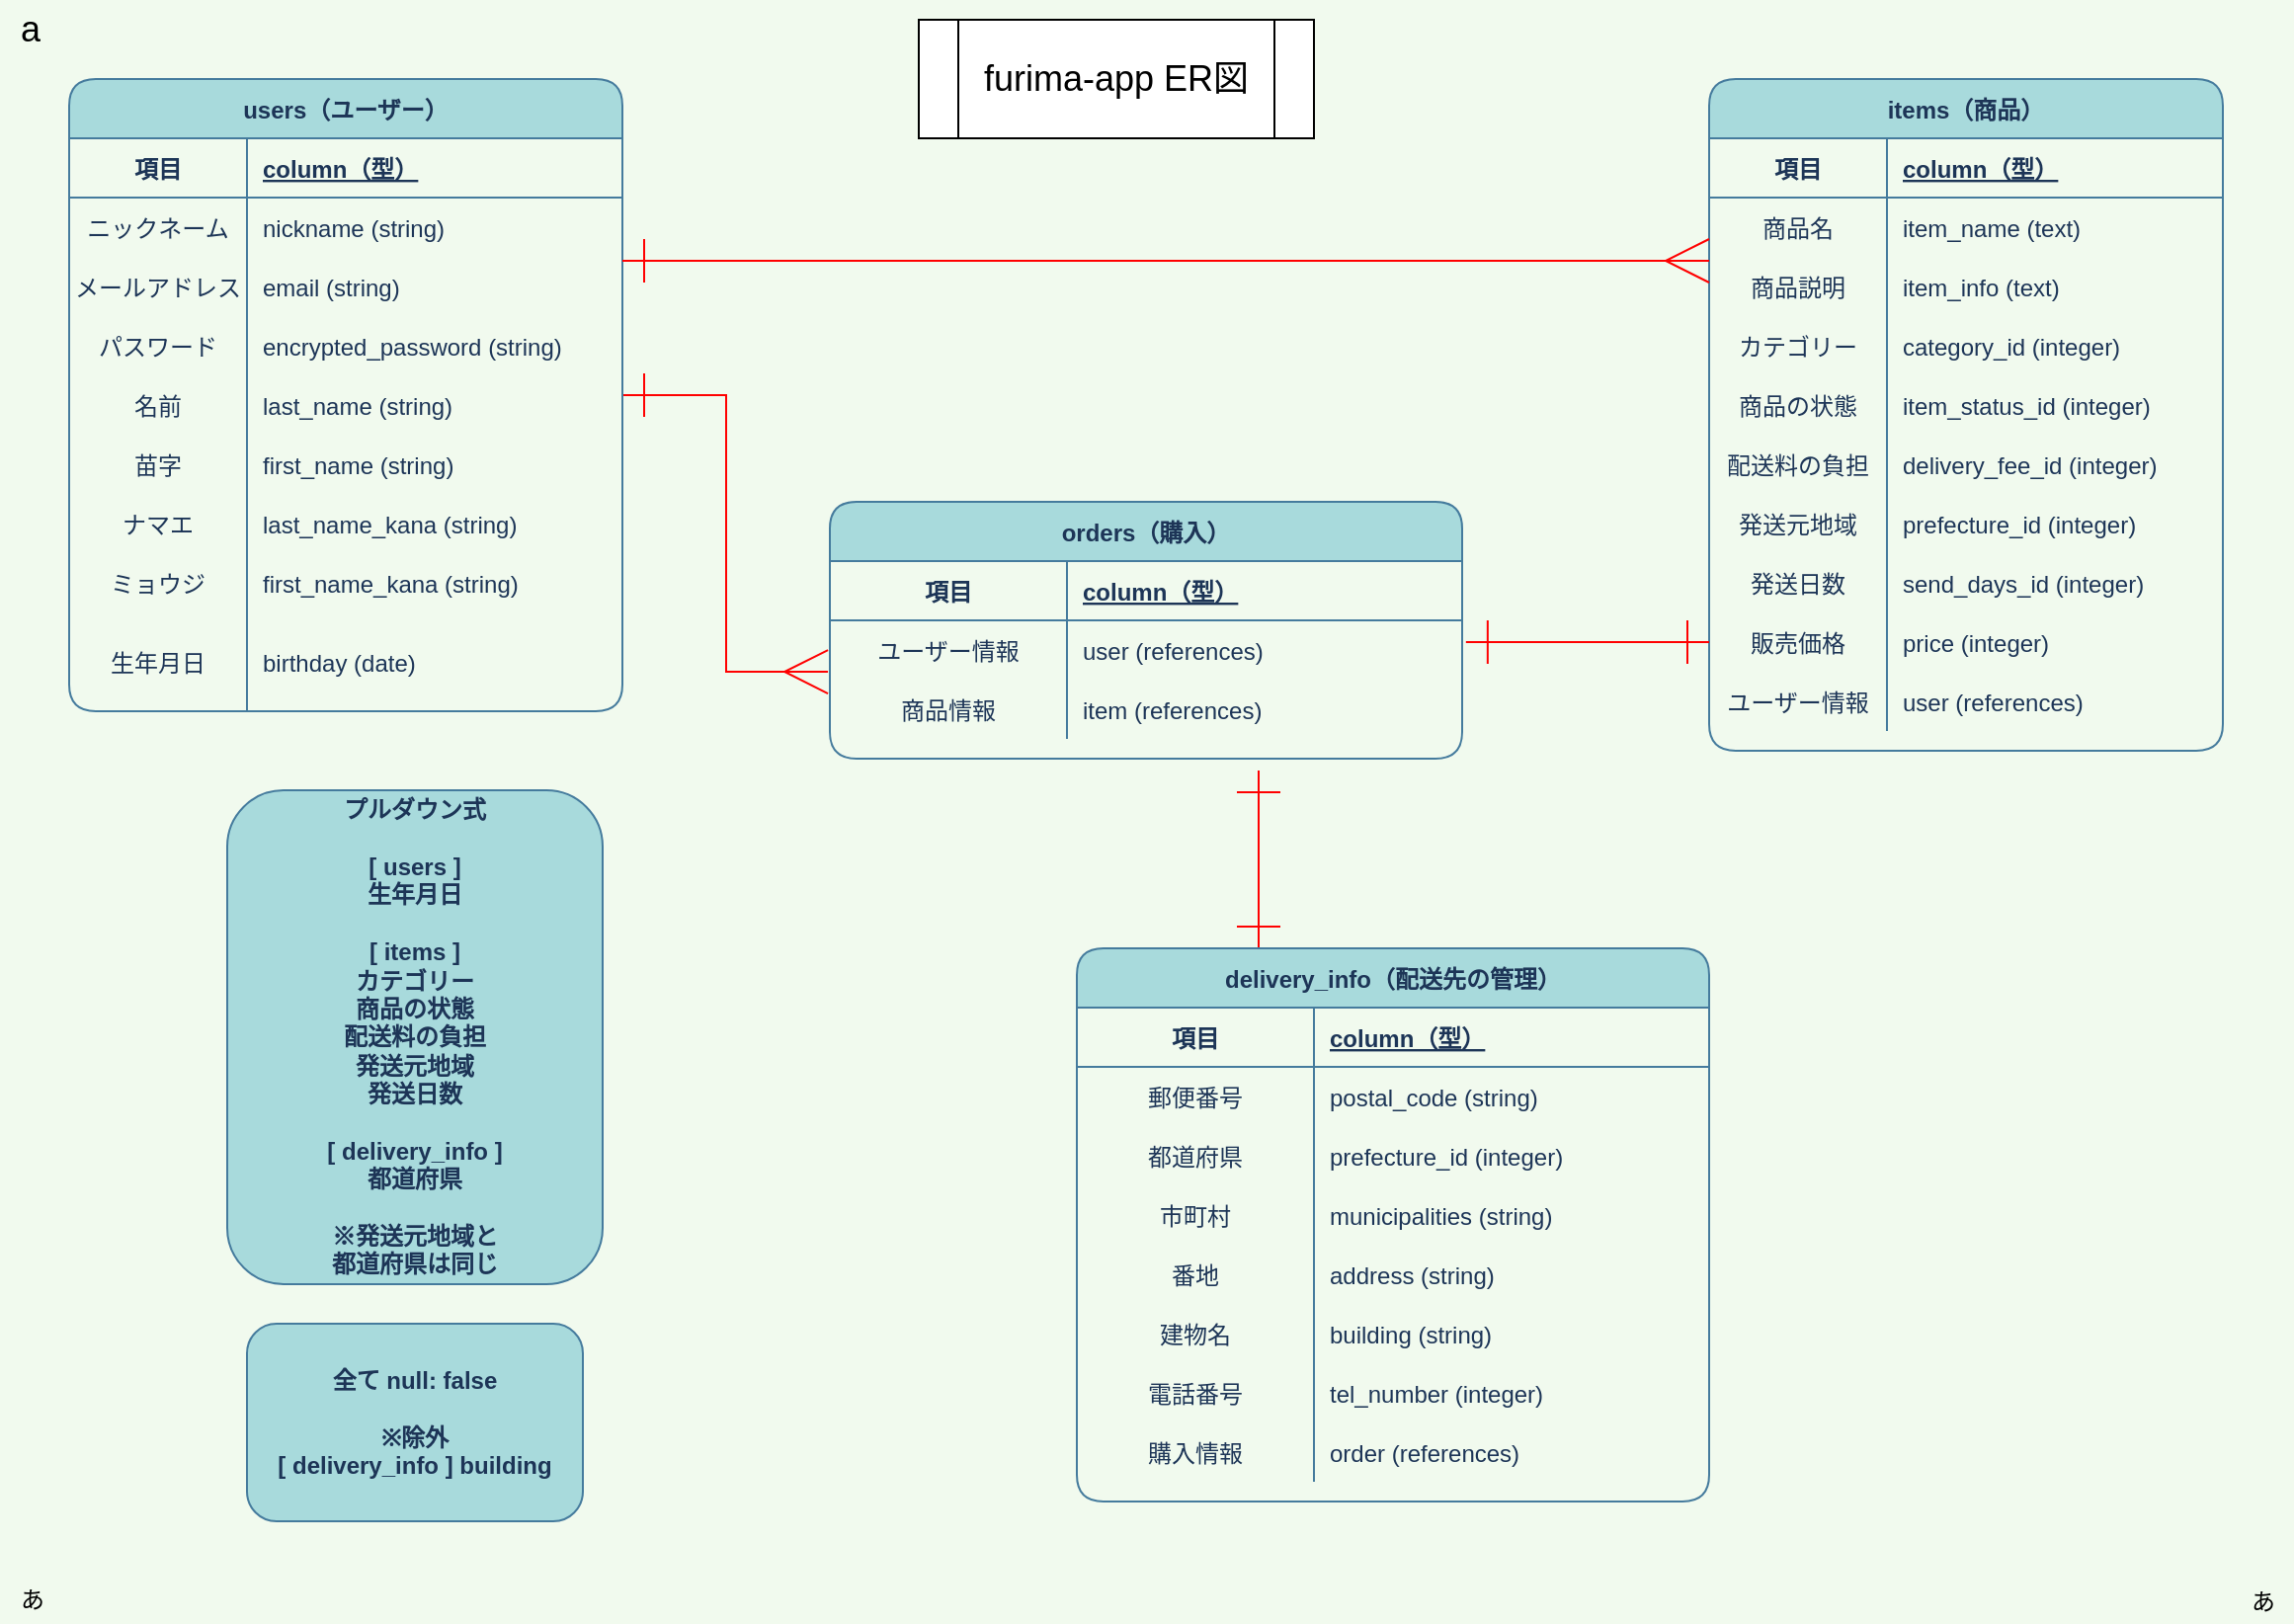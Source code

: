 <mxfile>
    <diagram id="C4v25ieuGw32PmISsYwk" name="ページ1">
        <mxGraphModel dx="1180" dy="552" grid="1" gridSize="10" guides="1" tooltips="1" connect="0" arrows="1" fold="1" page="1" pageScale="1" pageWidth="1169" pageHeight="827" background="#F1FAEE" math="0" shadow="0">
            <root>
                <mxCell id="0"/>
                <mxCell id="1" parent="0"/>
                <mxCell id="172" style="edgeStyle=orthogonalEdgeStyle;rounded=0;jumpSize=30;orthogonalLoop=1;jettySize=auto;html=1;entryX=-0.003;entryY=-0.133;entryDx=0;entryDy=0;entryPerimeter=0;startArrow=ERone;startFill=0;endArrow=ERmany;endFill=0;startSize=20;endSize=20;sourcePerimeterSpacing=0;targetPerimeterSpacing=0;strokeColor=#FF0000;" edge="1" parent="1" source="12" target="97">
                    <mxGeometry relative="1" as="geometry"/>
                </mxCell>
                <mxCell id="12" value="users（ユーザー）" style="shape=table;startSize=30;container=1;collapsible=1;childLayout=tableLayout;fixedRows=1;rowLines=0;fontStyle=1;align=center;resizeLast=1;labelBackgroundColor=none;labelBorderColor=none;rounded=1;fillColor=#A8DADC;strokeColor=#457B9D;fontColor=#1D3557;" parent="1" vertex="1">
                    <mxGeometry x="40" y="40" width="280" height="320" as="geometry"/>
                </mxCell>
                <mxCell id="13" value="" style="shape=partialRectangle;collapsible=0;dropTarget=0;pointerEvents=0;top=0;left=0;bottom=1;right=0;points=[[0,0.5],[1,0.5]];portConstraint=eastwest;perimeterSpacing=2;strokeColor=#457B9D;fillColor=none;fontColor=#1D3557;" parent="12" vertex="1">
                    <mxGeometry y="30" width="280" height="30" as="geometry"/>
                </mxCell>
                <mxCell id="14" value="項目" style="shape=partialRectangle;connectable=0;top=0;left=0;bottom=0;right=0;fontStyle=1;overflow=hidden;fillColor=none;fontColor=#1D3557;strokeColor=#457B9D;" parent="13" vertex="1">
                    <mxGeometry width="90" height="30" as="geometry"/>
                </mxCell>
                <mxCell id="15" value="column（型）" style="shape=partialRectangle;connectable=0;top=0;left=0;bottom=0;right=0;align=left;spacingLeft=6;fontStyle=5;overflow=hidden;fillColor=none;fontColor=#1D3557;strokeColor=#457B9D;" parent="13" vertex="1">
                    <mxGeometry x="90" width="190" height="30" as="geometry"/>
                </mxCell>
                <mxCell id="16" value="" style="shape=partialRectangle;collapsible=0;dropTarget=0;pointerEvents=0;top=0;left=0;bottom=0;right=0;points=[[0,0.5],[1,0.5]];portConstraint=eastwest;strokeColor=none;fillColor=none;fontColor=#1D3557;" parent="12" vertex="1">
                    <mxGeometry y="60" width="280" height="30" as="geometry"/>
                </mxCell>
                <mxCell id="17" value="ニックネーム" style="shape=partialRectangle;connectable=0;fillColor=none;top=0;left=0;bottom=0;right=0;editable=1;overflow=hidden;strokeColor=#457B9D;fontColor=#1D3557;" parent="16" vertex="1">
                    <mxGeometry width="90" height="30" as="geometry"/>
                </mxCell>
                <mxCell id="18" value="nickname (string)" style="shape=partialRectangle;connectable=0;fillColor=none;top=0;left=0;bottom=0;right=0;align=left;spacingLeft=6;overflow=hidden;strokeColor=#457B9D;fontColor=#1D3557;" parent="16" vertex="1">
                    <mxGeometry x="90" width="190" height="30" as="geometry"/>
                </mxCell>
                <mxCell id="19" value="" style="shape=partialRectangle;collapsible=0;dropTarget=0;pointerEvents=0;top=0;left=0;bottom=0;right=0;points=[[0,0.5],[1,0.5]];portConstraint=eastwest;fillColor=none;fontColor=#1D3557;strokeColor=#457B9D;" parent="12" vertex="1">
                    <mxGeometry y="90" width="280" height="30" as="geometry"/>
                </mxCell>
                <mxCell id="20" value="メールアドレス" style="shape=partialRectangle;connectable=0;fillColor=none;top=0;left=0;bottom=0;right=0;editable=1;overflow=hidden;strokeColor=#457B9D;fontColor=#1D3557;" parent="19" vertex="1">
                    <mxGeometry width="90" height="30" as="geometry"/>
                </mxCell>
                <mxCell id="21" value="email (string)" style="shape=partialRectangle;connectable=0;fillColor=none;top=0;left=0;bottom=0;right=0;align=left;spacingLeft=6;overflow=hidden;strokeColor=#457B9D;fontColor=#1D3557;" parent="19" vertex="1">
                    <mxGeometry x="90" width="190" height="30" as="geometry"/>
                </mxCell>
                <mxCell id="22" value="" style="shape=partialRectangle;collapsible=0;dropTarget=0;pointerEvents=0;top=0;left=0;bottom=0;right=0;points=[[0,0.5],[1,0.5]];portConstraint=eastwest;fillColor=none;fontColor=#1D3557;strokeColor=#457B9D;" parent="12" vertex="1">
                    <mxGeometry y="120" width="280" height="30" as="geometry"/>
                </mxCell>
                <mxCell id="23" value="パスワード" style="shape=partialRectangle;connectable=0;top=0;left=0;bottom=0;right=0;editable=1;overflow=hidden;fillColor=none;strokeColor=#457B9D;fontColor=#1D3557;" parent="22" vertex="1">
                    <mxGeometry width="90" height="30" as="geometry"/>
                </mxCell>
                <mxCell id="24" value="encrypted_password (string)    " style="shape=partialRectangle;connectable=0;top=0;left=0;bottom=0;right=0;align=left;spacingLeft=6;overflow=hidden;fillColor=none;strokeColor=#457B9D;fontColor=#1D3557;" parent="22" vertex="1">
                    <mxGeometry x="90" width="190" height="30" as="geometry"/>
                </mxCell>
                <mxCell id="25" value="" style="shape=partialRectangle;collapsible=0;dropTarget=0;pointerEvents=0;top=0;left=0;bottom=0;right=0;points=[[0,0.5],[1,0.5]];portConstraint=eastwest;fillColor=none;fontColor=#1D3557;strokeColor=#457B9D;" parent="12" vertex="1">
                    <mxGeometry y="150" width="280" height="30" as="geometry"/>
                </mxCell>
                <mxCell id="26" value="名前" style="shape=partialRectangle;connectable=0;fillColor=none;top=0;left=0;bottom=0;right=0;editable=1;overflow=hidden;strokeColor=#457B9D;fontColor=#1D3557;" parent="25" vertex="1">
                    <mxGeometry width="90" height="30" as="geometry"/>
                </mxCell>
                <mxCell id="27" value="last_name (string)" style="shape=partialRectangle;connectable=0;fillColor=none;top=0;left=0;bottom=0;right=0;align=left;spacingLeft=6;overflow=hidden;strokeColor=#457B9D;fontColor=#1D3557;" parent="25" vertex="1">
                    <mxGeometry x="90" width="190" height="30" as="geometry"/>
                </mxCell>
                <mxCell id="28" value="" style="shape=partialRectangle;collapsible=0;dropTarget=0;pointerEvents=0;top=0;left=0;bottom=0;right=0;points=[[0,0.5],[1,0.5]];portConstraint=eastwest;fillColor=none;fontColor=#1D3557;strokeColor=#457B9D;" parent="12" vertex="1">
                    <mxGeometry y="180" width="280" height="30" as="geometry"/>
                </mxCell>
                <mxCell id="29" value="苗字" style="shape=partialRectangle;connectable=0;fillColor=none;top=0;left=0;bottom=0;right=0;editable=1;overflow=hidden;strokeColor=#457B9D;fontColor=#1D3557;" parent="28" vertex="1">
                    <mxGeometry width="90" height="30" as="geometry"/>
                </mxCell>
                <mxCell id="30" value="first_name (string)" style="shape=partialRectangle;connectable=0;fillColor=none;top=0;left=0;bottom=0;right=0;align=left;spacingLeft=6;overflow=hidden;strokeColor=#457B9D;fontColor=#1D3557;" parent="28" vertex="1">
                    <mxGeometry x="90" width="190" height="30" as="geometry"/>
                </mxCell>
                <mxCell id="31" value="" style="shape=partialRectangle;collapsible=0;dropTarget=0;pointerEvents=0;top=0;left=0;bottom=0;right=0;points=[[0,0.5],[1,0.5]];portConstraint=eastwest;fillColor=none;fontColor=#1D3557;strokeColor=#457B9D;" parent="12" vertex="1">
                    <mxGeometry y="210" width="280" height="30" as="geometry"/>
                </mxCell>
                <mxCell id="32" value="ナマエ" style="shape=partialRectangle;connectable=0;fillColor=none;top=0;left=0;bottom=0;right=0;editable=1;overflow=hidden;strokeColor=#457B9D;fontColor=#1D3557;" parent="31" vertex="1">
                    <mxGeometry width="90" height="30" as="geometry"/>
                </mxCell>
                <mxCell id="33" value="last_name_kana (string)" style="shape=partialRectangle;connectable=0;fillColor=none;top=0;left=0;bottom=0;right=0;align=left;spacingLeft=6;overflow=hidden;strokeColor=#457B9D;fontColor=#1D3557;" parent="31" vertex="1">
                    <mxGeometry x="90" width="190" height="30" as="geometry"/>
                </mxCell>
                <mxCell id="34" value="" style="shape=partialRectangle;collapsible=0;dropTarget=0;pointerEvents=0;fillColor=none;top=0;left=0;bottom=0;right=0;points=[[0,0.5],[1,0.5]];portConstraint=eastwest;fontColor=#1D3557;strokeColor=#457B9D;" parent="12" vertex="1">
                    <mxGeometry y="240" width="280" height="30" as="geometry"/>
                </mxCell>
                <mxCell id="35" value="ミョウジ" style="shape=partialRectangle;connectable=0;top=0;left=0;bottom=0;right=0;editable=1;overflow=hidden;fillColor=none;strokeColor=#457B9D;fontColor=#1D3557;" parent="34" vertex="1">
                    <mxGeometry width="90" height="30" as="geometry"/>
                </mxCell>
                <mxCell id="36" value="first_name_kana (string)" style="shape=partialRectangle;connectable=0;top=0;left=0;bottom=0;right=0;align=left;spacingLeft=6;overflow=hidden;fillColor=none;strokeColor=#457B9D;fontColor=#1D3557;" parent="34" vertex="1">
                    <mxGeometry x="90" width="190" height="30" as="geometry"/>
                </mxCell>
                <mxCell id="37" value="" style="shape=partialRectangle;collapsible=0;dropTarget=0;pointerEvents=0;fillColor=none;top=0;left=0;bottom=0;right=0;points=[[0,0.5],[1,0.5]];portConstraint=eastwest;fontColor=#1D3557;strokeColor=#457B9D;" parent="12" vertex="1">
                    <mxGeometry y="270" width="280" height="50" as="geometry"/>
                </mxCell>
                <mxCell id="38" value="生年月日" style="shape=partialRectangle;connectable=0;top=0;left=0;bottom=0;right=0;editable=1;overflow=hidden;fillColor=none;strokeColor=#457B9D;fontColor=#1D3557;" parent="37" vertex="1">
                    <mxGeometry width="90" height="50" as="geometry"/>
                </mxCell>
                <mxCell id="39" value="birthday (date)" style="shape=partialRectangle;connectable=0;top=0;left=0;bottom=0;right=0;align=left;spacingLeft=6;overflow=hidden;fillColor=none;strokeColor=#457B9D;fontColor=#1D3557;" parent="37" vertex="1">
                    <mxGeometry x="90" width="190" height="50" as="geometry"/>
                </mxCell>
                <mxCell id="44" value="items（商品）" style="shape=table;startSize=30;container=1;collapsible=1;childLayout=tableLayout;fixedRows=1;rowLines=0;fontStyle=1;align=center;resizeLast=1;labelBackgroundColor=none;labelBorderColor=none;rounded=1;fillColor=#A8DADC;strokeColor=#457B9D;fontColor=#1D3557;" parent="1" vertex="1">
                    <mxGeometry x="870" y="40" width="260" height="340" as="geometry"/>
                </mxCell>
                <mxCell id="45" value="" style="shape=partialRectangle;collapsible=0;dropTarget=0;pointerEvents=0;fillColor=none;top=0;left=0;bottom=1;right=0;points=[[0,0.5],[1,0.5]];portConstraint=eastwest;strokeColor=#457B9D;fontColor=#1D3557;" parent="44" vertex="1">
                    <mxGeometry y="30" width="260" height="30" as="geometry"/>
                </mxCell>
                <mxCell id="46" value="項目" style="shape=partialRectangle;connectable=0;fillColor=none;top=0;left=0;bottom=0;right=0;fontStyle=1;overflow=hidden;fontColor=#1D3557;strokeColor=#457B9D;" parent="45" vertex="1">
                    <mxGeometry width="90" height="30" as="geometry"/>
                </mxCell>
                <mxCell id="47" value="column（型）" style="shape=partialRectangle;connectable=0;fillColor=none;top=0;left=0;bottom=0;right=0;align=left;spacingLeft=6;fontStyle=5;overflow=hidden;strokeColor=#457B9D;fontColor=#1D3557;" parent="45" vertex="1">
                    <mxGeometry x="90" width="170" height="30" as="geometry"/>
                </mxCell>
                <mxCell id="48" value="" style="shape=partialRectangle;collapsible=0;dropTarget=0;pointerEvents=0;fillColor=none;top=0;left=0;bottom=0;right=0;points=[[0,0.5],[1,0.5]];portConstraint=eastwest;strokeColor=#457B9D;fontColor=#1D3557;" parent="44" vertex="1">
                    <mxGeometry y="60" width="260" height="30" as="geometry"/>
                </mxCell>
                <mxCell id="49" value="商品名" style="shape=partialRectangle;connectable=0;fillColor=none;top=0;left=0;bottom=0;right=0;editable=1;overflow=hidden;strokeColor=#457B9D;fontColor=#1D3557;" parent="48" vertex="1">
                    <mxGeometry width="90" height="30" as="geometry"/>
                </mxCell>
                <mxCell id="50" value="item_name (text)" style="shape=partialRectangle;connectable=0;fillColor=none;top=0;left=0;bottom=0;right=0;align=left;spacingLeft=6;overflow=hidden;strokeColor=#457B9D;fontColor=#1D3557;" parent="48" vertex="1">
                    <mxGeometry x="90" width="170" height="30" as="geometry"/>
                </mxCell>
                <mxCell id="51" value="" style="shape=partialRectangle;collapsible=0;dropTarget=0;pointerEvents=0;fillColor=none;top=0;left=0;bottom=0;right=0;points=[[0,0.5],[1,0.5]];portConstraint=eastwest;strokeColor=#457B9D;fontColor=#1D3557;" parent="44" vertex="1">
                    <mxGeometry y="90" width="260" height="30" as="geometry"/>
                </mxCell>
                <mxCell id="52" value="商品説明" style="shape=partialRectangle;connectable=0;fillColor=none;top=0;left=0;bottom=0;right=0;editable=1;overflow=hidden;strokeColor=#457B9D;fontColor=#1D3557;" parent="51" vertex="1">
                    <mxGeometry width="90" height="30" as="geometry"/>
                </mxCell>
                <mxCell id="53" value="item_info (text)" style="shape=partialRectangle;connectable=0;fillColor=none;top=0;left=0;bottom=0;right=0;align=left;spacingLeft=6;overflow=hidden;strokeColor=#457B9D;fontColor=#1D3557;" parent="51" vertex="1">
                    <mxGeometry x="90" width="170" height="30" as="geometry"/>
                </mxCell>
                <mxCell id="54" value="" style="shape=partialRectangle;collapsible=0;dropTarget=0;pointerEvents=0;fillColor=none;top=0;left=0;bottom=0;right=0;points=[[0,0.5],[1,0.5]];portConstraint=eastwest;strokeColor=#457B9D;fontColor=#1D3557;" parent="44" vertex="1">
                    <mxGeometry y="120" width="260" height="30" as="geometry"/>
                </mxCell>
                <mxCell id="55" value="カテゴリー" style="shape=partialRectangle;connectable=0;fillColor=none;top=0;left=0;bottom=0;right=0;editable=1;overflow=hidden;strokeColor=#457B9D;fontColor=#1D3557;" parent="54" vertex="1">
                    <mxGeometry width="90" height="30" as="geometry"/>
                </mxCell>
                <mxCell id="56" value="category_id (integer)" style="shape=partialRectangle;connectable=0;fillColor=none;top=0;left=0;bottom=0;right=0;align=left;spacingLeft=6;overflow=hidden;strokeColor=#457B9D;fontColor=#1D3557;" parent="54" vertex="1">
                    <mxGeometry x="90" width="170" height="30" as="geometry"/>
                </mxCell>
                <mxCell id="57" value="" style="shape=partialRectangle;collapsible=0;dropTarget=0;pointerEvents=0;fillColor=none;top=0;left=0;bottom=0;right=0;points=[[0,0.5],[1,0.5]];portConstraint=eastwest;strokeColor=#457B9D;fontColor=#1D3557;" parent="44" vertex="1">
                    <mxGeometry y="150" width="260" height="30" as="geometry"/>
                </mxCell>
                <mxCell id="58" value="商品の状態" style="shape=partialRectangle;connectable=0;fillColor=none;top=0;left=0;bottom=0;right=0;editable=1;overflow=hidden;strokeColor=#457B9D;fontColor=#1D3557;" parent="57" vertex="1">
                    <mxGeometry width="90" height="30" as="geometry"/>
                </mxCell>
                <mxCell id="59" value="item_status_id (integer)" style="shape=partialRectangle;connectable=0;fillColor=none;top=0;left=0;bottom=0;right=0;align=left;spacingLeft=6;overflow=hidden;strokeColor=#457B9D;fontColor=#1D3557;" parent="57" vertex="1">
                    <mxGeometry x="90" width="170" height="30" as="geometry"/>
                </mxCell>
                <mxCell id="60" value="" style="shape=partialRectangle;collapsible=0;dropTarget=0;pointerEvents=0;fillColor=none;top=0;left=0;bottom=0;right=0;points=[[0,0.5],[1,0.5]];portConstraint=eastwest;strokeColor=#457B9D;fontColor=#1D3557;" parent="44" vertex="1">
                    <mxGeometry y="180" width="260" height="30" as="geometry"/>
                </mxCell>
                <mxCell id="61" value="配送料の負担" style="shape=partialRectangle;connectable=0;fillColor=none;top=0;left=0;bottom=0;right=0;editable=1;overflow=hidden;strokeColor=#457B9D;fontColor=#1D3557;" parent="60" vertex="1">
                    <mxGeometry width="90" height="30" as="geometry"/>
                </mxCell>
                <mxCell id="62" value="delivery_fee_id (integer)" style="shape=partialRectangle;connectable=0;fillColor=none;top=0;left=0;bottom=0;right=0;align=left;spacingLeft=6;overflow=hidden;strokeColor=#457B9D;fontColor=#1D3557;" parent="60" vertex="1">
                    <mxGeometry x="90" width="170" height="30" as="geometry"/>
                </mxCell>
                <mxCell id="63" value="" style="shape=partialRectangle;collapsible=0;dropTarget=0;pointerEvents=0;fillColor=none;top=0;left=0;bottom=0;right=0;points=[[0,0.5],[1,0.5]];portConstraint=eastwest;strokeColor=#457B9D;fontColor=#1D3557;" parent="44" vertex="1">
                    <mxGeometry y="210" width="260" height="30" as="geometry"/>
                </mxCell>
                <mxCell id="64" value="発送元地域" style="shape=partialRectangle;connectable=0;fillColor=none;top=0;left=0;bottom=0;right=0;editable=1;overflow=hidden;strokeColor=#457B9D;fontColor=#1D3557;" parent="63" vertex="1">
                    <mxGeometry width="90" height="30" as="geometry"/>
                </mxCell>
                <mxCell id="65" value="prefecture_id (integer)" style="shape=partialRectangle;connectable=0;fillColor=none;top=0;left=0;bottom=0;right=0;align=left;spacingLeft=6;overflow=hidden;strokeColor=#457B9D;fontColor=#1D3557;" parent="63" vertex="1">
                    <mxGeometry x="90" width="170" height="30" as="geometry"/>
                </mxCell>
                <mxCell id="66" value="" style="shape=partialRectangle;collapsible=0;dropTarget=0;pointerEvents=0;fillColor=none;top=0;left=0;bottom=0;right=0;points=[[0,0.5],[1,0.5]];portConstraint=eastwest;strokeColor=#457B9D;fontColor=#1D3557;" parent="44" vertex="1">
                    <mxGeometry y="240" width="260" height="30" as="geometry"/>
                </mxCell>
                <mxCell id="67" value="発送日数" style="shape=partialRectangle;connectable=0;fillColor=none;top=0;left=0;bottom=0;right=0;editable=1;overflow=hidden;strokeColor=#457B9D;fontColor=#1D3557;" parent="66" vertex="1">
                    <mxGeometry width="90" height="30" as="geometry"/>
                </mxCell>
                <mxCell id="68" value="send_days_id (integer)" style="shape=partialRectangle;connectable=0;fillColor=none;top=0;left=0;bottom=0;right=0;align=left;spacingLeft=6;overflow=hidden;strokeColor=#457B9D;fontColor=#1D3557;" parent="66" vertex="1">
                    <mxGeometry x="90" width="170" height="30" as="geometry"/>
                </mxCell>
                <mxCell id="69" value="" style="shape=partialRectangle;collapsible=0;dropTarget=0;pointerEvents=0;fillColor=none;top=0;left=0;bottom=0;right=0;points=[[0,0.5],[1,0.5]];portConstraint=eastwest;strokeColor=#457B9D;fontColor=#1D3557;" parent="44" vertex="1">
                    <mxGeometry y="270" width="260" height="30" as="geometry"/>
                </mxCell>
                <mxCell id="70" value="販売価格" style="shape=partialRectangle;connectable=0;fillColor=none;top=0;left=0;bottom=0;right=0;editable=1;overflow=hidden;strokeColor=#457B9D;fontColor=#1D3557;" parent="69" vertex="1">
                    <mxGeometry width="90" height="30" as="geometry"/>
                </mxCell>
                <mxCell id="71" value="price (integer)" style="shape=partialRectangle;connectable=0;fillColor=none;top=0;left=0;bottom=0;right=0;align=left;spacingLeft=6;overflow=hidden;strokeColor=#457B9D;fontColor=#1D3557;" parent="69" vertex="1">
                    <mxGeometry x="90" width="170" height="30" as="geometry"/>
                </mxCell>
                <mxCell id="72" value="" style="shape=partialRectangle;collapsible=0;dropTarget=0;pointerEvents=0;fillColor=none;top=0;left=0;bottom=0;right=0;points=[[0,0.5],[1,0.5]];portConstraint=eastwest;strokeColor=#457B9D;fontColor=#1D3557;" parent="44" vertex="1">
                    <mxGeometry y="300" width="260" height="30" as="geometry"/>
                </mxCell>
                <mxCell id="73" value="ユーザー情報" style="shape=partialRectangle;connectable=0;fillColor=none;top=0;left=0;bottom=0;right=0;editable=1;overflow=hidden;strokeColor=#457B9D;fontColor=#1D3557;" parent="72" vertex="1">
                    <mxGeometry width="90" height="30" as="geometry"/>
                </mxCell>
                <mxCell id="74" value="user (references)" style="shape=partialRectangle;connectable=0;fillColor=none;top=0;left=0;bottom=0;right=0;align=left;spacingLeft=6;overflow=hidden;strokeColor=#457B9D;fontColor=#1D3557;" parent="72" vertex="1">
                    <mxGeometry x="90" width="170" height="30" as="geometry"/>
                </mxCell>
                <mxCell id="78" value="orders（購入）" style="shape=table;startSize=30;container=1;collapsible=1;childLayout=tableLayout;fixedRows=1;rowLines=0;fontStyle=1;align=center;resizeLast=1;labelBackgroundColor=none;labelBorderColor=none;rounded=1;fillColor=#A8DADC;strokeColor=#457B9D;fontColor=#1D3557;" parent="1" vertex="1">
                    <mxGeometry x="425" y="254" width="320" height="130" as="geometry"/>
                </mxCell>
                <mxCell id="79" value="" style="shape=partialRectangle;collapsible=0;dropTarget=0;pointerEvents=0;fillColor=none;top=0;left=0;bottom=1;right=0;points=[[0,0.5],[1,0.5]];portConstraint=eastwest;strokeColor=#457B9D;fontColor=#1D3557;" parent="78" vertex="1">
                    <mxGeometry y="30" width="320" height="30" as="geometry"/>
                </mxCell>
                <mxCell id="80" value="項目" style="shape=partialRectangle;connectable=0;fillColor=none;top=0;left=0;bottom=0;right=0;fontStyle=1;overflow=hidden;fontColor=#1D3557;strokeColor=#457B9D;" parent="79" vertex="1">
                    <mxGeometry width="120" height="30" as="geometry"/>
                </mxCell>
                <mxCell id="81" value="column（型）" style="shape=partialRectangle;connectable=0;fillColor=none;top=0;left=0;bottom=0;right=0;align=left;spacingLeft=6;fontStyle=5;overflow=hidden;strokeColor=#457B9D;fontColor=#1D3557;" parent="79" vertex="1">
                    <mxGeometry x="120" width="200" height="30" as="geometry"/>
                </mxCell>
                <mxCell id="94" value="" style="shape=partialRectangle;collapsible=0;dropTarget=0;pointerEvents=0;fillColor=none;top=0;left=0;bottom=0;right=0;points=[[0,0.5],[1,0.5]];portConstraint=eastwest;strokeColor=#457B9D;fontColor=#1D3557;" parent="78" vertex="1">
                    <mxGeometry y="60" width="320" height="30" as="geometry"/>
                </mxCell>
                <mxCell id="95" value="ユーザー情報" style="shape=partialRectangle;connectable=0;fillColor=none;top=0;left=0;bottom=0;right=0;editable=1;overflow=hidden;strokeColor=#457B9D;fontColor=#1D3557;" parent="94" vertex="1">
                    <mxGeometry width="120" height="30" as="geometry"/>
                </mxCell>
                <mxCell id="96" value="user (references)" style="shape=partialRectangle;connectable=0;fillColor=none;top=0;left=0;bottom=0;right=0;align=left;spacingLeft=6;overflow=hidden;strokeColor=#457B9D;fontColor=#1D3557;" parent="94" vertex="1">
                    <mxGeometry x="120" width="200" height="30" as="geometry"/>
                </mxCell>
                <mxCell id="97" value="" style="shape=partialRectangle;collapsible=0;dropTarget=0;pointerEvents=0;fillColor=none;top=0;left=0;bottom=0;right=0;points=[[0,0.5],[1,0.5]];portConstraint=eastwest;strokeColor=#457B9D;fontColor=#1D3557;" parent="78" vertex="1">
                    <mxGeometry y="90" width="320" height="30" as="geometry"/>
                </mxCell>
                <mxCell id="98" value="商品情報" style="shape=partialRectangle;connectable=0;fillColor=none;top=0;left=0;bottom=0;right=0;editable=1;overflow=hidden;strokeColor=#457B9D;fontColor=#1D3557;" parent="97" vertex="1">
                    <mxGeometry width="120" height="30" as="geometry"/>
                </mxCell>
                <mxCell id="99" value="item (references)" style="shape=partialRectangle;connectable=0;fillColor=none;top=0;left=0;bottom=0;right=0;align=left;spacingLeft=6;overflow=hidden;strokeColor=#457B9D;fontColor=#1D3557;" parent="97" vertex="1">
                    <mxGeometry x="120" width="200" height="30" as="geometry"/>
                </mxCell>
                <mxCell id="112" value="プルダウン式&lt;br&gt;&lt;br&gt;[ users ]&lt;br&gt;生年月日&lt;br&gt;&lt;br&gt;[ items ]&lt;br&gt;カテゴリー&lt;br&gt;商品の状態&lt;br&gt;配送料の負担&lt;br&gt;発送元地域&lt;br&gt;発送日数&lt;br&gt;&lt;br&gt;[ delivery_info ]&lt;br&gt;都道府県&lt;br&gt;&lt;br&gt;※発送元地域と&lt;br&gt;都道府県は同じ" style="whiteSpace=wrap;html=1;rounded=1;labelBackgroundColor=none;fontStyle=1;fillColor=#A8DADC;strokeColor=#457B9D;fontColor=#1D3557;" parent="1" vertex="1">
                    <mxGeometry x="120" y="400" width="190" height="250" as="geometry"/>
                </mxCell>
                <mxCell id="122" value="furima-app ER図" style="shape=process;whiteSpace=wrap;html=1;backgroundOutline=1;fontSize=18;" vertex="1" parent="1">
                    <mxGeometry x="470" y="10" width="200" height="60" as="geometry"/>
                </mxCell>
                <mxCell id="170" style="edgeStyle=orthogonalEdgeStyle;rounded=0;jumpSize=30;orthogonalLoop=1;jettySize=auto;html=1;startSize=20;endSize=20;sourcePerimeterSpacing=0;targetPerimeterSpacing=0;strokeColor=#FF0000;endArrow=ERone;endFill=0;startArrow=ERone;startFill=0;" edge="1" parent="1">
                    <mxGeometry relative="1" as="geometry">
                        <mxPoint x="642" y="390" as="targetPoint"/>
                        <mxPoint x="642" y="480" as="sourcePoint"/>
                    </mxGeometry>
                </mxCell>
                <mxCell id="123" value="delivery_info（配送先の管理）" style="shape=table;startSize=30;container=1;collapsible=1;childLayout=tableLayout;fixedRows=1;rowLines=0;fontStyle=1;align=center;resizeLast=1;labelBackgroundColor=none;labelBorderColor=none;rounded=1;fillColor=#A8DADC;strokeColor=#457B9D;fontColor=#1D3557;" vertex="1" parent="1">
                    <mxGeometry x="550" y="480" width="320" height="280" as="geometry"/>
                </mxCell>
                <mxCell id="124" value="" style="shape=partialRectangle;collapsible=0;dropTarget=0;pointerEvents=0;fillColor=none;top=0;left=0;bottom=1;right=0;points=[[0,0.5],[1,0.5]];portConstraint=eastwest;strokeColor=#457B9D;fontColor=#1D3557;" vertex="1" parent="123">
                    <mxGeometry y="30" width="320" height="30" as="geometry"/>
                </mxCell>
                <mxCell id="125" value="項目" style="shape=partialRectangle;connectable=0;fillColor=none;top=0;left=0;bottom=0;right=0;fontStyle=1;overflow=hidden;fontColor=#1D3557;strokeColor=#457B9D;" vertex="1" parent="124">
                    <mxGeometry width="120" height="30" as="geometry"/>
                </mxCell>
                <mxCell id="126" value="column（型）" style="shape=partialRectangle;connectable=0;fillColor=none;top=0;left=0;bottom=0;right=0;align=left;spacingLeft=6;fontStyle=5;overflow=hidden;strokeColor=#457B9D;fontColor=#1D3557;" vertex="1" parent="124">
                    <mxGeometry x="120" width="200" height="30" as="geometry"/>
                </mxCell>
                <mxCell id="136" value="" style="shape=partialRectangle;collapsible=0;dropTarget=0;pointerEvents=0;fillColor=none;top=0;left=0;bottom=0;right=0;points=[[0,0.5],[1,0.5]];portConstraint=eastwest;strokeColor=#457B9D;fontColor=#1D3557;" vertex="1" parent="123">
                    <mxGeometry y="60" width="320" height="30" as="geometry"/>
                </mxCell>
                <mxCell id="137" value="郵便番号" style="shape=partialRectangle;connectable=0;fillColor=none;top=0;left=0;bottom=0;right=0;editable=1;overflow=hidden;strokeColor=#457B9D;fontColor=#1D3557;" vertex="1" parent="136">
                    <mxGeometry width="120" height="30" as="geometry"/>
                </mxCell>
                <mxCell id="138" value="postal_code (string)" style="shape=partialRectangle;connectable=0;fillColor=none;top=0;left=0;bottom=0;right=0;align=left;spacingLeft=6;overflow=hidden;strokeColor=#457B9D;fontColor=#1D3557;" vertex="1" parent="136">
                    <mxGeometry x="120" width="200" height="30" as="geometry"/>
                </mxCell>
                <mxCell id="139" value="" style="shape=partialRectangle;collapsible=0;dropTarget=0;pointerEvents=0;fillColor=none;top=0;left=0;bottom=0;right=0;points=[[0,0.5],[1,0.5]];portConstraint=eastwest;strokeColor=#457B9D;fontColor=#1D3557;" vertex="1" parent="123">
                    <mxGeometry y="90" width="320" height="30" as="geometry"/>
                </mxCell>
                <mxCell id="140" value="都道府県" style="shape=partialRectangle;connectable=0;fillColor=none;top=0;left=0;bottom=0;right=0;editable=1;overflow=hidden;strokeColor=#457B9D;fontColor=#1D3557;" vertex="1" parent="139">
                    <mxGeometry width="120" height="30" as="geometry"/>
                </mxCell>
                <mxCell id="141" value="prefecture_id (integer)" style="shape=partialRectangle;connectable=0;fillColor=none;top=0;left=0;bottom=0;right=0;align=left;spacingLeft=6;overflow=hidden;strokeColor=#457B9D;fontColor=#1D3557;" vertex="1" parent="139">
                    <mxGeometry x="120" width="200" height="30" as="geometry"/>
                </mxCell>
                <mxCell id="142" value="" style="shape=partialRectangle;collapsible=0;dropTarget=0;pointerEvents=0;fillColor=none;top=0;left=0;bottom=0;right=0;points=[[0,0.5],[1,0.5]];portConstraint=eastwest;strokeColor=#457B9D;fontColor=#1D3557;" vertex="1" parent="123">
                    <mxGeometry y="120" width="320" height="30" as="geometry"/>
                </mxCell>
                <mxCell id="143" value="市町村" style="shape=partialRectangle;connectable=0;fillColor=none;top=0;left=0;bottom=0;right=0;editable=1;overflow=hidden;strokeColor=#457B9D;fontColor=#1D3557;" vertex="1" parent="142">
                    <mxGeometry width="120" height="30" as="geometry"/>
                </mxCell>
                <mxCell id="144" value="municipalities (string)" style="shape=partialRectangle;connectable=0;fillColor=none;top=0;left=0;bottom=0;right=0;align=left;spacingLeft=6;overflow=hidden;strokeColor=#457B9D;fontColor=#1D3557;" vertex="1" parent="142">
                    <mxGeometry x="120" width="200" height="30" as="geometry"/>
                </mxCell>
                <mxCell id="145" value="" style="shape=partialRectangle;collapsible=0;dropTarget=0;pointerEvents=0;fillColor=none;top=0;left=0;bottom=0;right=0;points=[[0,0.5],[1,0.5]];portConstraint=eastwest;strokeColor=#457B9D;fontColor=#1D3557;" vertex="1" parent="123">
                    <mxGeometry y="150" width="320" height="30" as="geometry"/>
                </mxCell>
                <mxCell id="146" value="番地" style="shape=partialRectangle;connectable=0;fillColor=none;top=0;left=0;bottom=0;right=0;editable=1;overflow=hidden;strokeColor=#457B9D;fontColor=#1D3557;" vertex="1" parent="145">
                    <mxGeometry width="120" height="30" as="geometry"/>
                </mxCell>
                <mxCell id="147" value="address (string)" style="shape=partialRectangle;connectable=0;fillColor=none;top=0;left=0;bottom=0;right=0;align=left;spacingLeft=6;overflow=hidden;strokeColor=#457B9D;fontColor=#1D3557;" vertex="1" parent="145">
                    <mxGeometry x="120" width="200" height="30" as="geometry"/>
                </mxCell>
                <mxCell id="148" value="" style="shape=partialRectangle;collapsible=0;dropTarget=0;pointerEvents=0;fillColor=none;top=0;left=0;bottom=0;right=0;points=[[0,0.5],[1,0.5]];portConstraint=eastwest;strokeColor=#457B9D;fontColor=#1D3557;" vertex="1" parent="123">
                    <mxGeometry y="180" width="320" height="30" as="geometry"/>
                </mxCell>
                <mxCell id="149" value="建物名" style="shape=partialRectangle;connectable=0;fillColor=none;top=0;left=0;bottom=0;right=0;editable=1;overflow=hidden;strokeColor=#457B9D;fontColor=#1D3557;" vertex="1" parent="148">
                    <mxGeometry width="120" height="30" as="geometry"/>
                </mxCell>
                <mxCell id="150" value="building (string)" style="shape=partialRectangle;connectable=0;fillColor=none;top=0;left=0;bottom=0;right=0;align=left;spacingLeft=6;overflow=hidden;strokeColor=#457B9D;fontColor=#1D3557;" vertex="1" parent="148">
                    <mxGeometry x="120" width="200" height="30" as="geometry"/>
                </mxCell>
                <mxCell id="151" value="" style="shape=partialRectangle;collapsible=0;dropTarget=0;pointerEvents=0;fillColor=none;top=0;left=0;bottom=0;right=0;points=[[0,0.5],[1,0.5]];portConstraint=eastwest;strokeColor=#457B9D;fontColor=#1D3557;" vertex="1" parent="123">
                    <mxGeometry y="210" width="320" height="30" as="geometry"/>
                </mxCell>
                <mxCell id="152" value="電話番号" style="shape=partialRectangle;connectable=0;fillColor=none;top=0;left=0;bottom=0;right=0;editable=1;overflow=hidden;strokeColor=#457B9D;fontColor=#1D3557;" vertex="1" parent="151">
                    <mxGeometry width="120" height="30" as="geometry"/>
                </mxCell>
                <mxCell id="153" value="tel_number (integer)" style="shape=partialRectangle;connectable=0;fillColor=none;top=0;left=0;bottom=0;right=0;align=left;spacingLeft=6;overflow=hidden;strokeColor=#457B9D;fontColor=#1D3557;" vertex="1" parent="151">
                    <mxGeometry x="120" width="200" height="30" as="geometry"/>
                </mxCell>
                <mxCell id="175" value="" style="shape=partialRectangle;collapsible=0;dropTarget=0;pointerEvents=0;fillColor=none;top=0;left=0;bottom=0;right=0;points=[[0,0.5],[1,0.5]];portConstraint=eastwest;strokeColor=#457B9D;fontColor=#1D3557;" vertex="1" parent="123">
                    <mxGeometry y="240" width="320" height="30" as="geometry"/>
                </mxCell>
                <mxCell id="176" value="購入情報" style="shape=partialRectangle;connectable=0;fillColor=none;top=0;left=0;bottom=0;right=0;editable=1;overflow=hidden;strokeColor=#457B9D;fontColor=#1D3557;" vertex="1" parent="175">
                    <mxGeometry width="120" height="30" as="geometry"/>
                </mxCell>
                <mxCell id="177" value="order (references)" style="shape=partialRectangle;connectable=0;fillColor=none;top=0;left=0;bottom=0;right=0;align=left;spacingLeft=6;overflow=hidden;strokeColor=#457B9D;fontColor=#1D3557;" vertex="1" parent="175">
                    <mxGeometry x="120" width="200" height="30" as="geometry"/>
                </mxCell>
                <mxCell id="157" value="全て null: false&lt;br&gt;&lt;br&gt;※除外&lt;br&gt;[ delivery_info ] building" style="whiteSpace=wrap;html=1;rounded=1;labelBackgroundColor=none;fontStyle=1;fillColor=#A8DADC;strokeColor=#457B9D;fontColor=#1D3557;" vertex="1" parent="1">
                    <mxGeometry x="130" y="670" width="170" height="100" as="geometry"/>
                </mxCell>
                <mxCell id="160" value="あ" style="text;html=1;align=center;verticalAlign=middle;resizable=0;points=[];autosize=1;strokeColor=none;" vertex="1" parent="1">
                    <mxGeometry x="6" y="800" width="30" height="20" as="geometry"/>
                </mxCell>
                <mxCell id="161" value="あ" style="text;html=1;align=center;verticalAlign=middle;resizable=0;points=[];autosize=1;strokeColor=none;" vertex="1" parent="1">
                    <mxGeometry x="1135" y="801" width="30" height="20" as="geometry"/>
                </mxCell>
                <mxCell id="171" style="edgeStyle=orthogonalEdgeStyle;rounded=0;jumpSize=30;orthogonalLoop=1;jettySize=auto;html=1;entryX=1.006;entryY=0.367;entryDx=0;entryDy=0;entryPerimeter=0;startArrow=ERone;startFill=0;endArrow=ERone;endFill=0;startSize=20;endSize=20;sourcePerimeterSpacing=0;targetPerimeterSpacing=0;strokeColor=#FF0000;" edge="1" parent="1" source="69" target="94">
                    <mxGeometry relative="1" as="geometry"/>
                </mxCell>
                <mxCell id="173" style="edgeStyle=orthogonalEdgeStyle;rounded=0;jumpSize=30;orthogonalLoop=1;jettySize=auto;html=1;startArrow=ERone;startFill=0;endArrow=ERmany;endFill=0;startSize=20;endSize=20;sourcePerimeterSpacing=0;targetPerimeterSpacing=0;strokeColor=#FF0000;" edge="1" parent="1">
                    <mxGeometry relative="1" as="geometry">
                        <mxPoint x="320" y="132" as="sourcePoint"/>
                        <mxPoint x="870" y="132" as="targetPoint"/>
                    </mxGeometry>
                </mxCell>
                <mxCell id="174" value="a" style="text;html=1;align=center;verticalAlign=middle;resizable=0;points=[];autosize=1;strokeColor=none;fontSize=18;" vertex="1" parent="1">
                    <mxGeometry x="5" width="30" height="30" as="geometry"/>
                </mxCell>
            </root>
        </mxGraphModel>
    </diagram>
</mxfile>